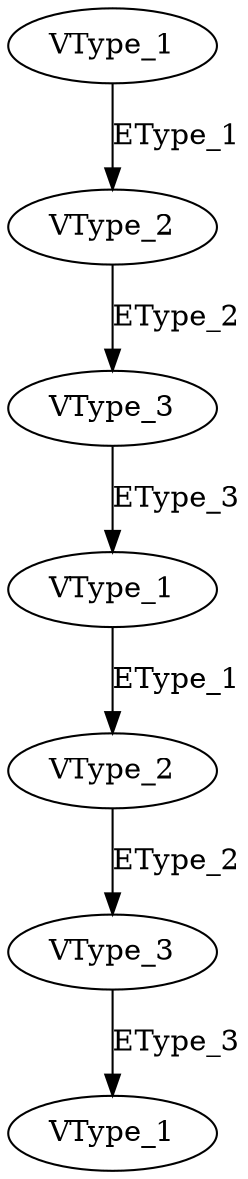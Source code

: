 digraph N3_M3_k6_view0 {
 1 [label="VType_1"];
 2 [label="VType_2"];
 3 [label="VType_3"];
 4 [label="VType_1"];
 5 [label="VType_2"];
 6 [label="VType_3"];
 7 [label="VType_1"];

 1 -> 2 [label="EType_1"];
 2 -> 3 [label="EType_2"];
 3 -> 4 [label="EType_3"];
 4 -> 5 [label="EType_1"];
 5 -> 6 [label="EType_2"];
 6 -> 7 [label="EType_3"];
}
